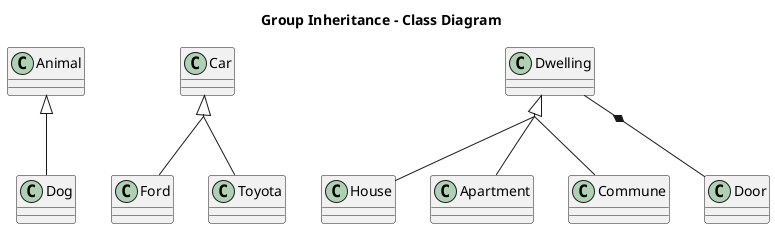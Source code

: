@startuml Group_Inheritance

title Group Inheritance - Class Diagram

'To group inheritance arrows together, use the following line 
skinparam groupInheritance 2
'Because the parameter number is 2, any inheritance arrow groups of two or more will be pooled, if the value was 3 then inheritance arrow groups of 3 or more would be pooled

Animal <|-- Dog

Car <|-- Ford
Car <|-- Toyota

Dwelling <|-- House
Dwelling <|-- Apartment
Dwelling <|-- Commune
Dwelling *-- Door



@enduml